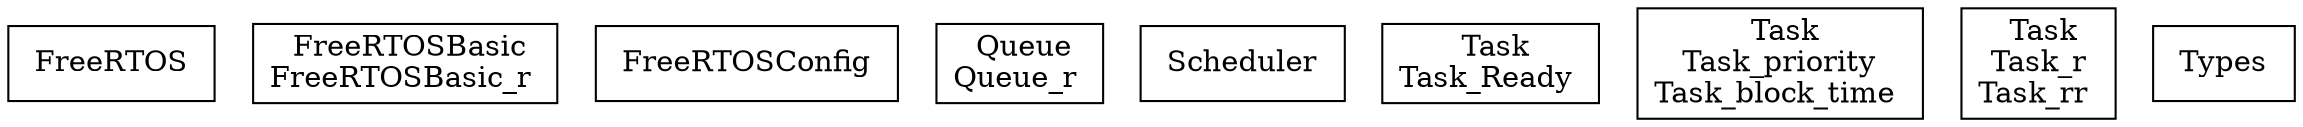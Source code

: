 digraph {
FreeRTOS [ label=" FreeRTOS " shape= box ]
FreeRTOSBasic_r [ label=" FreeRTOSBasic\nFreeRTOSBasic_r " shape= box ]
FreeRTOSConfig [ label=" FreeRTOSConfig " shape= box ]
Queue_r [ label=" Queue\nQueue_r " shape= box ]
Scheduler [ label=" Scheduler " shape= box ]
Task_Ready [ label=" Task\nTask_Ready " shape= box ]
Task_block_time [ label=" Task\nTask_priority\nTask_block_time " shape= box ]
Task_rr [ label=" Task\nTask_r\nTask_rr " shape= box ]
Types [ label=" Types " shape= box ]

}
